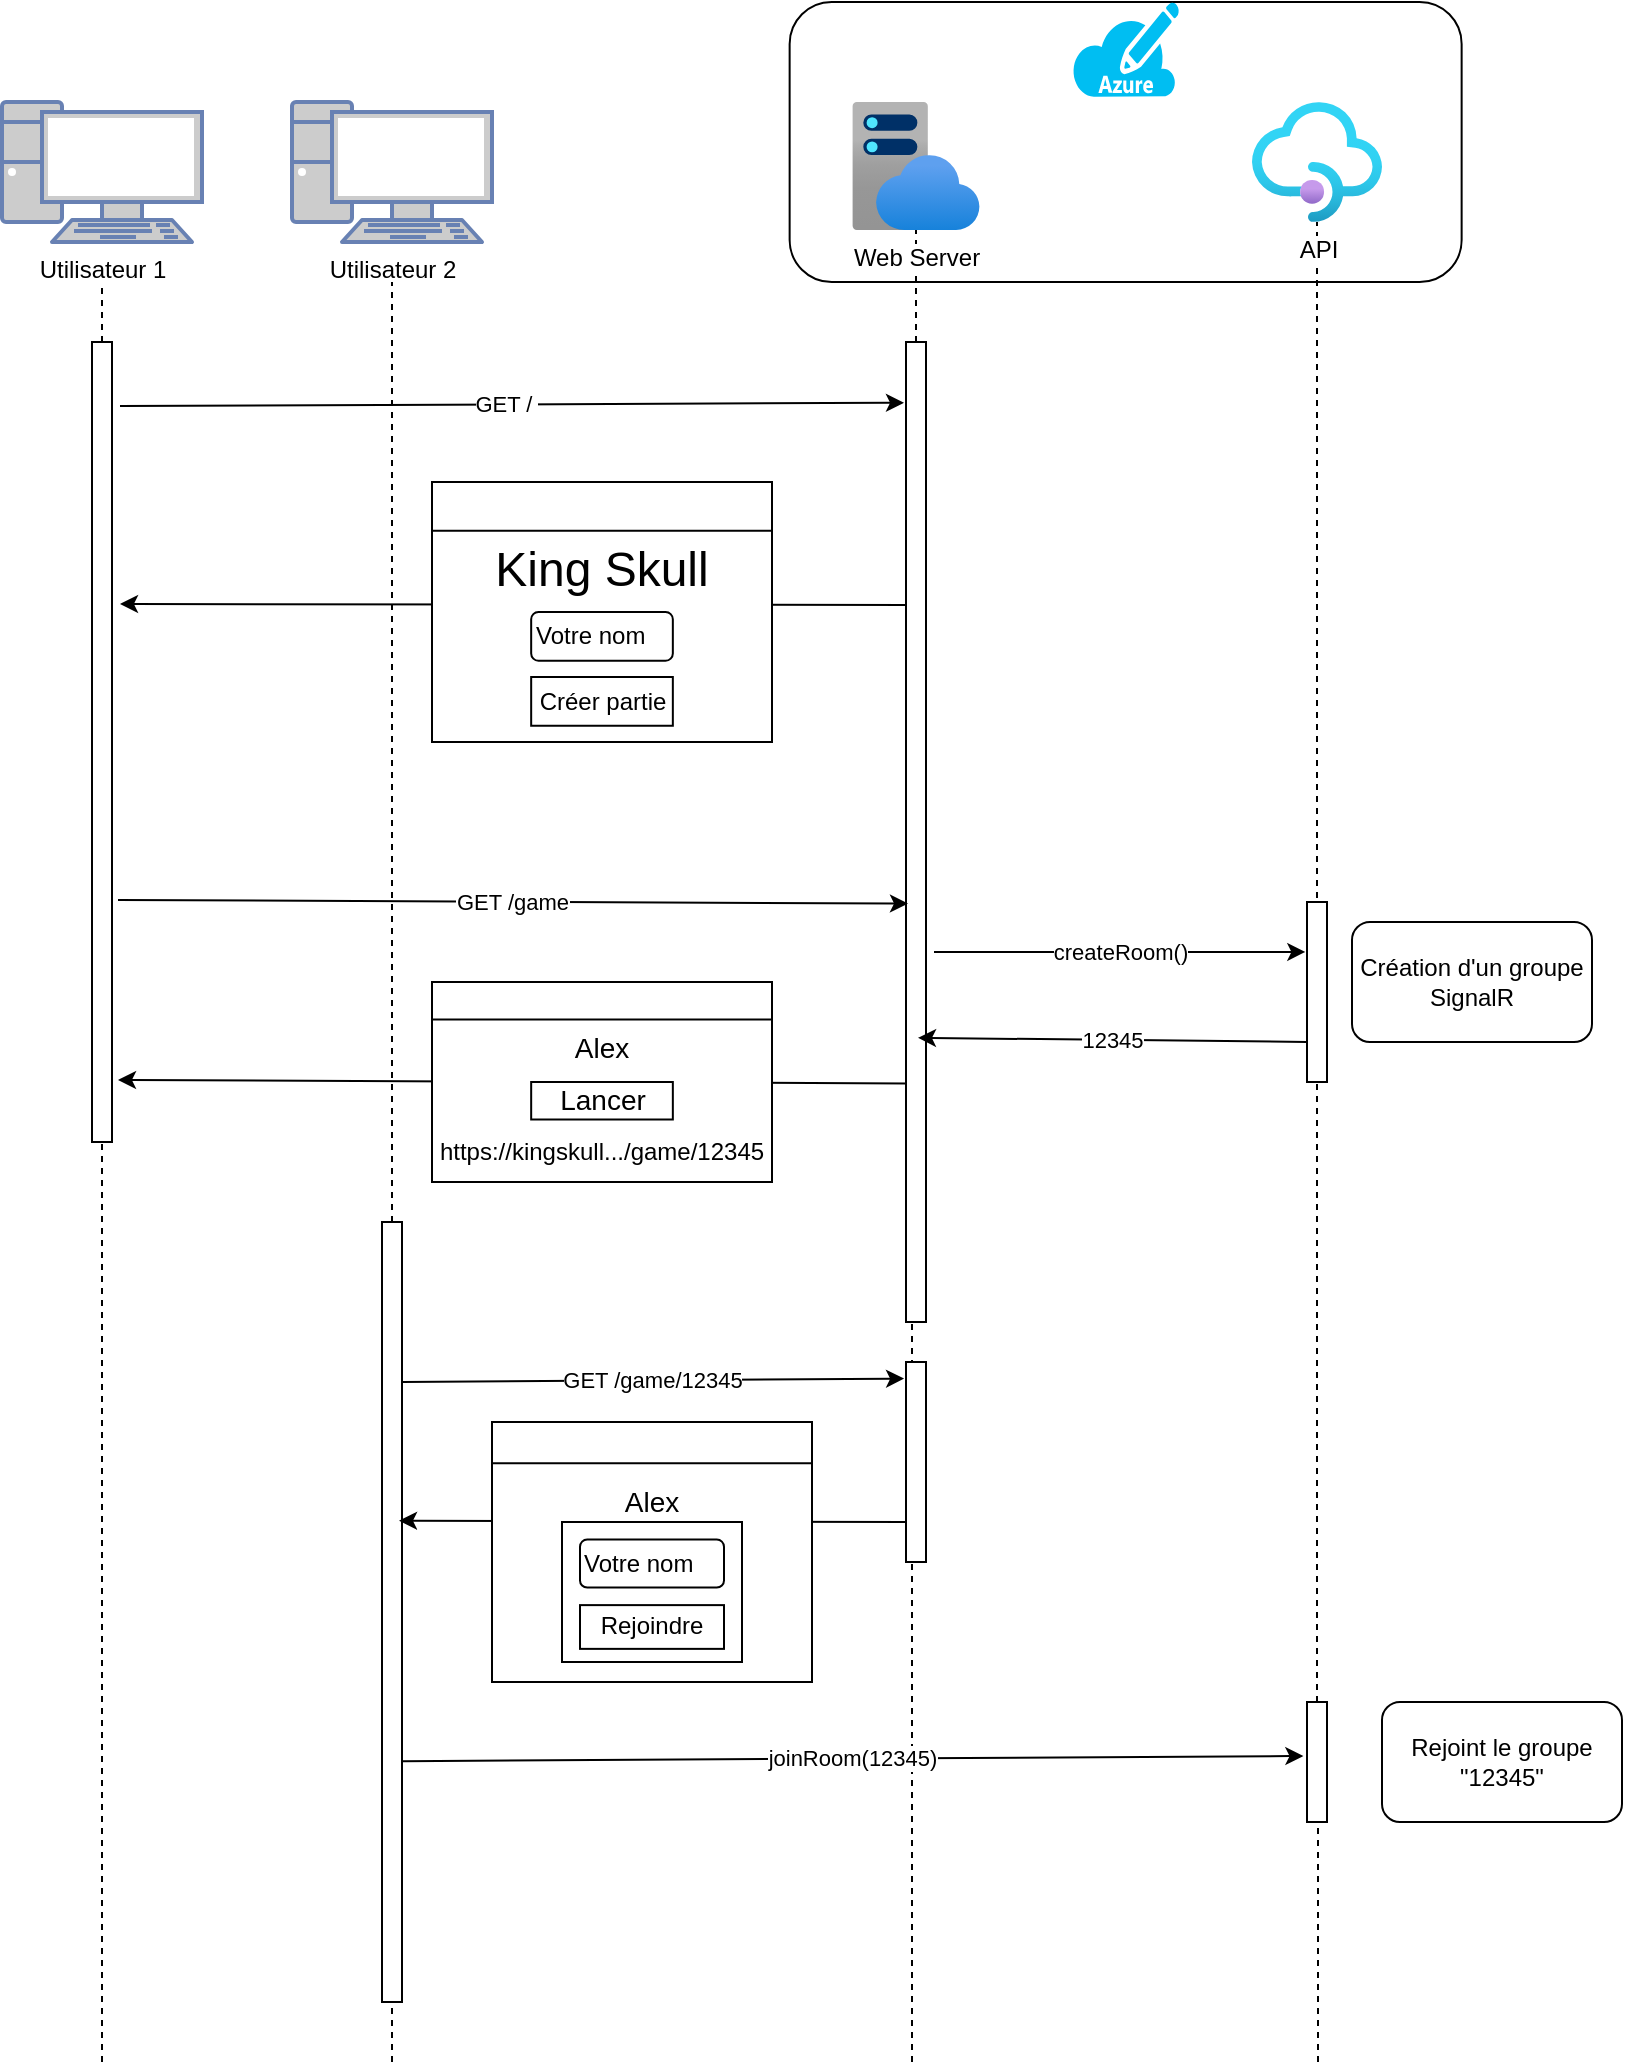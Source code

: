 <mxfile version="20.2.7" type="device" pages="2"><diagram name="creationSalle" id="13e1069c-82ec-6db2-03f1-153e76fe0fe0"><mxGraphModel dx="1111" dy="503" grid="1" gridSize="10" guides="1" tooltips="1" connect="1" arrows="1" fold="1" page="1" pageScale="1" pageWidth="1100" pageHeight="850" background="none" math="0" shadow="0"><root><mxCell id="0"/><mxCell id="1" parent="0"/><mxCell id="wx_JYM3dklO5uNN9NWaB-37" value="" style="endArrow=classic;html=1;rounded=0;fontColor=#000000;exitX=0.8;exitY=0.059;exitDx=0;exitDy=0;exitPerimeter=0;" parent="1" edge="1"><mxGeometry width="50" height="50" relative="1" as="geometry"><mxPoint x="468" y="540.73" as="sourcePoint"/><mxPoint x="73" y="539" as="targetPoint"/></mxGeometry></mxCell><mxCell id="wx_JYM3dklO5uNN9NWaB-29" value="" style="endArrow=classic;html=1;rounded=0;fontColor=#000000;exitX=0.8;exitY=0.059;exitDx=0;exitDy=0;exitPerimeter=0;" parent="1" edge="1"><mxGeometry width="50" height="50" relative="1" as="geometry"><mxPoint x="467" y="301.47" as="sourcePoint"/><mxPoint x="74" y="301" as="targetPoint"/></mxGeometry></mxCell><mxCell id="wx_JYM3dklO5uNN9NWaB-14" value="" style="rounded=1;whiteSpace=wrap;html=1;fontColor=#000000;" parent="1" vertex="1"><mxGeometry x="408.82" width="336" height="140" as="geometry"/></mxCell><mxCell id="wx_JYM3dklO5uNN9NWaB-1" value="&lt;font color=&quot;#000000&quot;&gt;Utilisateur 2&lt;br&gt;&lt;/font&gt;" style="fontColor=#0066CC;verticalAlign=top;verticalLabelPosition=bottom;labelPosition=center;align=center;html=1;outlineConnect=0;fillColor=#CCCCCC;strokeColor=#6881B3;gradientColor=none;gradientDirection=north;strokeWidth=2;shape=mxgraph.networks.pc;" parent="1" vertex="1"><mxGeometry x="160" y="50" width="100" height="70" as="geometry"/></mxCell><mxCell id="wx_JYM3dklO5uNN9NWaB-2" value="" style="endArrow=none;dashed=1;html=1;rounded=0;startArrow=none;" parent="1" source="wx_JYM3dklO5uNN9NWaB-7" edge="1"><mxGeometry width="50" height="50" relative="1" as="geometry"><mxPoint x="65" y="760" as="sourcePoint"/><mxPoint x="65" y="140" as="targetPoint"/></mxGeometry></mxCell><mxCell id="wx_JYM3dklO5uNN9NWaB-7" value="" style="html=1;points=[];perimeter=orthogonalPerimeter;rounded=0;shadow=0;comic=0;labelBackgroundColor=none;strokeWidth=1;fontFamily=Verdana;fontSize=12;align=center;" parent="1" vertex="1"><mxGeometry x="60" y="170" width="10" height="400" as="geometry"/></mxCell><mxCell id="wx_JYM3dklO5uNN9NWaB-8" value="" style="endArrow=none;dashed=1;html=1;rounded=0;" parent="1" edge="1"><mxGeometry width="50" height="50" relative="1" as="geometry"><mxPoint x="65" y="1030" as="sourcePoint"/><mxPoint x="65" y="570" as="targetPoint"/></mxGeometry></mxCell><mxCell id="wx_JYM3dklO5uNN9NWaB-12" value="" style="verticalLabelPosition=bottom;html=1;verticalAlign=top;align=center;strokeColor=none;fillColor=#00BEF2;shape=mxgraph.azure.azure_subscription;" parent="1" vertex="1"><mxGeometry x="550.003" width="53.625" height="47.436" as="geometry"/></mxCell><mxCell id="wx_JYM3dklO5uNN9NWaB-16" value="" style="endArrow=none;dashed=1;html=1;rounded=0;startArrow=none;" parent="1" source="wx_JYM3dklO5uNN9NWaB-15" target="wx_JYM3dklO5uNN9NWaB-10" edge="1"><mxGeometry width="50" height="50" relative="1" as="geometry"><mxPoint x="472" y="770" as="sourcePoint"/><mxPoint x="472" y="130" as="targetPoint"/></mxGeometry></mxCell><mxCell id="wx_JYM3dklO5uNN9NWaB-15" value="" style="html=1;points=[];perimeter=orthogonalPerimeter;rounded=0;shadow=0;comic=0;labelBackgroundColor=none;strokeWidth=1;fontFamily=Verdana;fontSize=12;align=center;" parent="1" vertex="1"><mxGeometry x="467" y="170" width="10" height="490" as="geometry"/></mxCell><mxCell id="wx_JYM3dklO5uNN9NWaB-17" value="" style="endArrow=none;dashed=1;html=1;rounded=0;" parent="1" target="wx_JYM3dklO5uNN9NWaB-15" edge="1"><mxGeometry width="50" height="50" relative="1" as="geometry"><mxPoint x="470" y="1030" as="sourcePoint"/><mxPoint x="472.0" y="114" as="targetPoint"/></mxGeometry></mxCell><mxCell id="wx_JYM3dklO5uNN9NWaB-10" value="Web Server" style="aspect=fixed;html=1;points=[];align=center;image;fontSize=12;image=img/lib/azure2/app_services/App_Service_Plans.svg;" parent="1" vertex="1"><mxGeometry x="440" y="50" width="64" height="64" as="geometry"/></mxCell><mxCell id="wx_JYM3dklO5uNN9NWaB-18" value="" style="endArrow=none;dashed=1;html=1;rounded=0;startArrow=none;" parent="1" source="wx_JYM3dklO5uNN9NWaB-51" target="wx_JYM3dklO5uNN9NWaB-11" edge="1"><mxGeometry width="50" height="50" relative="1" as="geometry"><mxPoint x="673" y="1300" as="sourcePoint"/><mxPoint x="672.08" y="120" as="targetPoint"/></mxGeometry></mxCell><mxCell id="wx_JYM3dklO5uNN9NWaB-11" value="API" style="aspect=fixed;html=1;points=[];align=center;image;fontSize=12;image=img/lib/azure2/app_services/API_Management_Services.svg;" parent="1" vertex="1"><mxGeometry x="640" y="50" width="65" height="60" as="geometry"/></mxCell><mxCell id="wx_JYM3dklO5uNN9NWaB-19" value="" style="html=1;points=[];perimeter=orthogonalPerimeter;rounded=0;shadow=0;comic=0;labelBackgroundColor=none;strokeWidth=1;fontFamily=Verdana;fontSize=12;align=center;" parent="1" vertex="1"><mxGeometry x="667.5" y="450" width="10" height="90" as="geometry"/></mxCell><mxCell id="wx_JYM3dklO5uNN9NWaB-22" value="" style="endArrow=classic;html=1;rounded=0;fontColor=#000000;entryX=-0.1;entryY=0.062;entryDx=0;entryDy=0;entryPerimeter=0;" parent="1" target="wx_JYM3dklO5uNN9NWaB-15" edge="1"><mxGeometry width="50" height="50" relative="1" as="geometry"><mxPoint x="74" y="202" as="sourcePoint"/><mxPoint x="430" y="199" as="targetPoint"/></mxGeometry></mxCell><mxCell id="wx_JYM3dklO5uNN9NWaB-23" value="GET /&amp;nbsp;" style="edgeLabel;html=1;align=center;verticalAlign=middle;resizable=0;points=[];fontColor=#000000;" parent="wx_JYM3dklO5uNN9NWaB-22" vertex="1" connectable="0"><mxGeometry x="0.136" relative="1" as="geometry"><mxPoint x="-30" as="offset"/></mxGeometry></mxCell><mxCell id="wx_JYM3dklO5uNN9NWaB-32" value="GET /game" style="endArrow=classic;html=1;rounded=0;fontColor=#000000;entryX=0.7;entryY=0.573;entryDx=0;entryDy=0;entryPerimeter=0;" parent="1" edge="1"><mxGeometry width="50" height="50" relative="1" as="geometry"><mxPoint x="73" y="449" as="sourcePoint"/><mxPoint x="468" y="450.77" as="targetPoint"/></mxGeometry></mxCell><mxCell id="wx_JYM3dklO5uNN9NWaB-33" value="" style="group" parent="1" vertex="1" connectable="0"><mxGeometry x="230" y="490" width="170" height="100" as="geometry"/></mxCell><mxCell id="wx_JYM3dklO5uNN9NWaB-34" value="&lt;font style=&quot;font-size: 14px;&quot;&gt;Alex&lt;br&gt;&lt;br&gt;&lt;br&gt;&lt;/font&gt;" style="rounded=0;whiteSpace=wrap;html=1;" parent="wx_JYM3dklO5uNN9NWaB-33" vertex="1"><mxGeometry width="170" height="100" as="geometry"/></mxCell><mxCell id="wx_JYM3dklO5uNN9NWaB-35" value="" style="rounded=0;whiteSpace=wrap;html=1;fontSize=24;" parent="wx_JYM3dklO5uNN9NWaB-33" vertex="1"><mxGeometry width="170" height="18.75" as="geometry"/></mxCell><mxCell id="wx_JYM3dklO5uNN9NWaB-36" value="Lancer" style="rounded=0;whiteSpace=wrap;html=1;fontSize=14;" parent="wx_JYM3dklO5uNN9NWaB-33" vertex="1"><mxGeometry x="49.583" y="50" width="70.833" height="18.75" as="geometry"/></mxCell><mxCell id="wx_JYM3dklO5uNN9NWaB-40" value="https://kingskull.../game/12345" style="text;html=1;strokeColor=none;fillColor=none;align=center;verticalAlign=middle;whiteSpace=wrap;rounded=0;fontColor=#000000;" parent="wx_JYM3dklO5uNN9NWaB-33" vertex="1"><mxGeometry y="70" width="170" height="30" as="geometry"/></mxCell><mxCell id="wx_JYM3dklO5uNN9NWaB-38" value="createRoom()" style="endArrow=classic;html=1;rounded=0;fontColor=#000000;exitX=1.4;exitY=0.653;exitDx=0;exitDy=0;exitPerimeter=0;entryX=-0.083;entryY=0.653;entryDx=0;entryDy=0;entryPerimeter=0;" parent="1" edge="1"><mxGeometry width="50" height="50" relative="1" as="geometry"><mxPoint x="481" y="474.97" as="sourcePoint"/><mxPoint x="666.67" y="474.97" as="targetPoint"/></mxGeometry></mxCell><mxCell id="wx_JYM3dklO5uNN9NWaB-39" value="12345" style="endArrow=classic;html=1;rounded=0;fontColor=#000000;exitX=1.4;exitY=0.653;exitDx=0;exitDy=0;exitPerimeter=0;entryX=0.6;entryY=0.71;entryDx=0;entryDy=0;entryPerimeter=0;" parent="1" edge="1" target="wx_JYM3dklO5uNN9NWaB-15"><mxGeometry width="50" height="50" relative="1" as="geometry"><mxPoint x="667.5" y="520.0" as="sourcePoint"/><mxPoint x="481.83" y="520.0" as="targetPoint"/></mxGeometry></mxCell><mxCell id="wx_JYM3dklO5uNN9NWaB-43" value="Création d'un groupe SignalR" style="rounded=1;whiteSpace=wrap;html=1;fontColor=#000000;" parent="1" vertex="1"><mxGeometry x="690" y="460" width="120" height="60" as="geometry"/></mxCell><mxCell id="wx_JYM3dklO5uNN9NWaB-44" value="&lt;font color=&quot;#000000&quot;&gt;Utilisateur 1&lt;/font&gt;" style="fontColor=#0066CC;verticalAlign=top;verticalLabelPosition=bottom;labelPosition=center;align=center;html=1;outlineConnect=0;fillColor=#CCCCCC;strokeColor=#6881B3;gradientColor=none;gradientDirection=north;strokeWidth=2;shape=mxgraph.networks.pc;" parent="1" vertex="1"><mxGeometry x="15" y="50" width="100" height="70" as="geometry"/></mxCell><mxCell id="wx_JYM3dklO5uNN9NWaB-46" value="" style="endArrow=none;dashed=1;html=1;rounded=0;startArrow=none;" parent="1" edge="1"><mxGeometry width="50" height="50" relative="1" as="geometry"><mxPoint x="210" y="1030" as="sourcePoint"/><mxPoint x="210" y="140" as="targetPoint"/></mxGeometry></mxCell><mxCell id="wx_JYM3dklO5uNN9NWaB-47" value="" style="html=1;points=[];perimeter=orthogonalPerimeter;rounded=0;shadow=0;comic=0;labelBackgroundColor=none;strokeWidth=1;fontFamily=Verdana;fontSize=12;align=center;" parent="1" vertex="1"><mxGeometry x="205" y="610" width="10" height="390" as="geometry"/></mxCell><mxCell id="wx_JYM3dklO5uNN9NWaB-48" value="GET /game/12345" style="endArrow=classic;html=1;rounded=0;fontColor=#000000;entryX=-0.096;entryY=0.083;entryDx=0;entryDy=0;entryPerimeter=0;" parent="1" edge="1" target="wx_JYM3dklO5uNN9NWaB-49"><mxGeometry width="50" height="50" relative="1" as="geometry"><mxPoint x="215" y="690" as="sourcePoint"/><mxPoint x="460" y="690" as="targetPoint"/></mxGeometry></mxCell><mxCell id="wx_JYM3dklO5uNN9NWaB-49" value="" style="html=1;points=[];perimeter=orthogonalPerimeter;rounded=0;shadow=0;comic=0;labelBackgroundColor=none;strokeWidth=1;fontFamily=Verdana;fontSize=12;align=center;" parent="1" vertex="1"><mxGeometry x="467" y="680" width="10" height="100" as="geometry"/></mxCell><mxCell id="wx_JYM3dklO5uNN9NWaB-50" value="joinRoom(12345)" style="endArrow=classic;html=1;rounded=0;fontColor=#000000;exitX=1.4;exitY=0.653;exitDx=0;exitDy=0;exitPerimeter=0;entryX=-0.18;entryY=0.45;entryDx=0;entryDy=0;entryPerimeter=0;" parent="1" edge="1" target="wx_JYM3dklO5uNN9NWaB-51"><mxGeometry width="50" height="50" relative="1" as="geometry"><mxPoint x="215" y="879.57" as="sourcePoint"/><mxPoint x="440" y="880" as="targetPoint"/></mxGeometry></mxCell><mxCell id="wx_JYM3dklO5uNN9NWaB-51" value="" style="html=1;points=[];perimeter=orthogonalPerimeter;rounded=0;shadow=0;comic=0;labelBackgroundColor=none;strokeWidth=1;fontFamily=Verdana;fontSize=12;align=center;" parent="1" vertex="1"><mxGeometry x="667.5" y="850" width="10" height="60" as="geometry"/></mxCell><mxCell id="wx_JYM3dklO5uNN9NWaB-52" value="" style="endArrow=none;dashed=1;html=1;rounded=0;startArrow=none;" parent="1" target="wx_JYM3dklO5uNN9NWaB-51" edge="1"><mxGeometry width="50" height="50" relative="1" as="geometry"><mxPoint x="673" y="1030" as="sourcePoint"/><mxPoint x="672.512" y="110" as="targetPoint"/></mxGeometry></mxCell><mxCell id="wx_JYM3dklO5uNN9NWaB-54" value="Rejoint le groupe &quot;12345&quot;" style="rounded=1;whiteSpace=wrap;html=1;fontColor=#000000;" parent="1" vertex="1"><mxGeometry x="705" y="850" width="120" height="60" as="geometry"/></mxCell><mxCell id="wx_JYM3dklO5uNN9NWaB-59" value="" style="endArrow=classic;html=1;rounded=0;fontColor=#000000;entryX=0.852;entryY=0.383;entryDx=0;entryDy=0;entryPerimeter=0;" parent="1" edge="1" target="wx_JYM3dklO5uNN9NWaB-47"><mxGeometry width="50" height="50" relative="1" as="geometry"><mxPoint x="467" y="760" as="sourcePoint"/><mxPoint x="222" y="760" as="targetPoint"/></mxGeometry></mxCell><mxCell id="wx_JYM3dklO5uNN9NWaB-55" value="" style="group" parent="1" vertex="1" connectable="0"><mxGeometry x="260" y="710" width="160" height="130" as="geometry"/></mxCell><mxCell id="wx_JYM3dklO5uNN9NWaB-56" value="&lt;font style=&quot;font-size: 14px;&quot;&gt;Alex&lt;br&gt;&lt;br&gt;&lt;br&gt;&lt;br&gt;&lt;/font&gt;" style="rounded=0;whiteSpace=wrap;html=1;" parent="wx_JYM3dklO5uNN9NWaB-55" vertex="1"><mxGeometry width="160" height="130" as="geometry"/></mxCell><mxCell id="wx_JYM3dklO5uNN9NWaB-57" value="" style="rounded=0;whiteSpace=wrap;html=1;fontSize=24;" parent="wx_JYM3dklO5uNN9NWaB-55" vertex="1"><mxGeometry width="160" height="20.625" as="geometry"/></mxCell><mxCell id="wx_JYM3dklO5uNN9NWaB-24" value="" style="group" parent="wx_JYM3dklO5uNN9NWaB-55" vertex="1" connectable="0"><mxGeometry x="35" y="50" width="90" height="70" as="geometry"/></mxCell><mxCell id="wx_JYM3dklO5uNN9NWaB-25" value="" style="rounded=0;whiteSpace=wrap;html=1;" parent="wx_JYM3dklO5uNN9NWaB-24" vertex="1"><mxGeometry width="90" height="70" as="geometry"/></mxCell><mxCell id="wx_JYM3dklO5uNN9NWaB-27" value="Rejoindre" style="rounded=0;whiteSpace=wrap;html=1;" parent="wx_JYM3dklO5uNN9NWaB-24" vertex="1"><mxGeometry x="9" y="41.562" width="72" height="21.875" as="geometry"/></mxCell><mxCell id="wx_JYM3dklO5uNN9NWaB-28" value="Votre nom" style="rounded=1;whiteSpace=wrap;html=1;align=left;" parent="wx_JYM3dklO5uNN9NWaB-24" vertex="1"><mxGeometry x="9" y="8.75" width="72" height="24.062" as="geometry"/></mxCell><mxCell id="fOd4EPLDOqHXbgPFbLrd-6" value="" style="group" vertex="1" connectable="0" parent="1"><mxGeometry x="230" y="240" width="170" height="130" as="geometry"/></mxCell><mxCell id="fOd4EPLDOqHXbgPFbLrd-7" value="&lt;font style=&quot;font-size: 24px;&quot;&gt;King Skull&lt;br&gt;&lt;/font&gt;&lt;br&gt;&lt;br&gt;&lt;br&gt;" style="rounded=0;whiteSpace=wrap;html=1;" vertex="1" parent="fOd4EPLDOqHXbgPFbLrd-6"><mxGeometry width="170" height="130" as="geometry"/></mxCell><mxCell id="fOd4EPLDOqHXbgPFbLrd-8" value="" style="rounded=0;whiteSpace=wrap;html=1;" vertex="1" parent="fOd4EPLDOqHXbgPFbLrd-6"><mxGeometry width="170" height="24.375" as="geometry"/></mxCell><mxCell id="fOd4EPLDOqHXbgPFbLrd-9" value="Créer partie" style="rounded=0;whiteSpace=wrap;html=1;" vertex="1" parent="fOd4EPLDOqHXbgPFbLrd-6"><mxGeometry x="49.583" y="97.5" width="70.833" height="24.375" as="geometry"/></mxCell><mxCell id="fOd4EPLDOqHXbgPFbLrd-10" value="Votre nom" style="rounded=1;whiteSpace=wrap;html=1;align=left;" vertex="1" parent="fOd4EPLDOqHXbgPFbLrd-6"><mxGeometry x="49.583" y="65" width="70.833" height="24.375" as="geometry"/></mxCell></root></mxGraphModel></diagram><diagram id="JS5SKcN2o8mwD4ERGpik" name="deroulementJeu"><mxGraphModel dx="1298" dy="804" grid="1" gridSize="10" guides="1" tooltips="1" connect="1" arrows="1" fold="1" page="1" pageScale="1" pageWidth="827" pageHeight="1169" math="0" shadow="0"><root><mxCell id="0"/><mxCell id="1" parent="0"/><mxCell id="I8i9Lixdab_qWAvMUOPV-33" value="" style="group" vertex="1" connectable="0" parent="1"><mxGeometry x="52" y="15" width="346" height="140" as="geometry"/></mxCell><mxCell id="I8i9Lixdab_qWAvMUOPV-31" value="" style="rounded=1;whiteSpace=wrap;html=1;fontColor=#000000;" vertex="1" parent="I8i9Lixdab_qWAvMUOPV-33"><mxGeometry x="10" width="336" height="140" as="geometry"/></mxCell><mxCell id="FVH8SKtYfX9IXzi16vGu-5" value="" style="endArrow=none;dashed=1;html=1;rounded=0;startArrow=none;" edge="1" parent="I8i9Lixdab_qWAvMUOPV-33"><mxGeometry width="50" height="50" relative="1" as="geometry"><mxPoint x="95" y="345" as="sourcePoint"/><mxPoint x="95" y="129" as="targetPoint"/></mxGeometry></mxCell><mxCell id="FVH8SKtYfX9IXzi16vGu-4" value="&lt;font color=&quot;#000000&quot;&gt;Utilisateur 2&lt;br&gt;&lt;/font&gt;" style="fontColor=#0066CC;verticalAlign=top;verticalLabelPosition=bottom;labelPosition=center;align=center;html=1;outlineConnect=0;fillColor=#CCCCCC;strokeColor=#6881B3;gradientColor=none;gradientDirection=north;strokeWidth=2;shape=mxgraph.networks.pc;" vertex="1" parent="I8i9Lixdab_qWAvMUOPV-33"><mxGeometry x="190" y="35" width="100" height="70" as="geometry"/></mxCell><mxCell id="FVH8SKtYfX9IXzi16vGu-32" value="&lt;font color=&quot;#000000&quot;&gt;Utilisateur 1&lt;/font&gt;" style="fontColor=#0066CC;verticalAlign=top;verticalLabelPosition=bottom;labelPosition=center;align=center;html=1;outlineConnect=0;fillColor=#CCCCCC;strokeColor=#6881B3;gradientColor=none;gradientDirection=north;strokeWidth=2;shape=mxgraph.networks.pc;" vertex="1" parent="I8i9Lixdab_qWAvMUOPV-33"><mxGeometry x="45" y="35" width="100" height="70" as="geometry"/></mxCell><mxCell id="I8i9Lixdab_qWAvMUOPV-32" value="Groupe &quot;12345&quot;" style="text;html=1;strokeColor=none;fillColor=none;align=center;verticalAlign=middle;whiteSpace=wrap;rounded=0;fontColor=#000000;" vertex="1" parent="I8i9Lixdab_qWAvMUOPV-33"><mxGeometry width="130" height="30" as="geometry"/></mxCell><mxCell id="I8i9Lixdab_qWAvMUOPV-47" value="" style="rounded=0;whiteSpace=wrap;html=1;fillColor=#f8cecc;strokeColor=#b85450;" vertex="1" parent="1"><mxGeometry x="72" y="380" width="740" height="370" as="geometry"/></mxCell><mxCell id="I8i9Lixdab_qWAvMUOPV-45" value="" style="rounded=0;whiteSpace=wrap;html=1;fillColor=#ffe6cc;strokeColor=#d79b00;" vertex="1" parent="1"><mxGeometry x="122" y="430" width="670" height="260" as="geometry"/></mxCell><mxCell id="I8i9Lixdab_qWAvMUOPV-51" value="" style="rounded=0;whiteSpace=wrap;html=1;fillColor=#fff2cc;strokeColor=#d6b656;" vertex="1" parent="1"><mxGeometry x="153.9" y="510" width="627.46" height="120.0" as="geometry"/></mxCell><mxCell id="FVH8SKtYfX9IXzi16vGu-1" value="Lancer" style="endArrow=classic;html=1;rounded=0;fontColor=#000000;exitX=0.8;exitY=0.059;exitDx=0;exitDy=0;exitPerimeter=0;" edge="1" parent="1"><mxGeometry width="50" height="50" relative="1" as="geometry"><mxPoint x="152" y="210" as="sourcePoint"/><mxPoint x="547" y="211.73" as="targetPoint"/></mxGeometry></mxCell><mxCell id="FVH8SKtYfX9IXzi16vGu-3" value="" style="rounded=1;whiteSpace=wrap;html=1;fontColor=#000000;" vertex="1" parent="1"><mxGeometry x="490.82" width="336" height="140" as="geometry"/></mxCell><mxCell id="FVH8SKtYfX9IXzi16vGu-8" value="" style="verticalLabelPosition=bottom;html=1;verticalAlign=top;align=center;strokeColor=none;fillColor=#00BEF2;shape=mxgraph.azure.azure_subscription;" vertex="1" parent="1"><mxGeometry x="632.003" width="53.625" height="47.436" as="geometry"/></mxCell><mxCell id="FVH8SKtYfX9IXzi16vGu-9" value="" style="endArrow=none;dashed=1;html=1;rounded=0;startArrow=none;" edge="1" parent="1" target="FVH8SKtYfX9IXzi16vGu-12"><mxGeometry width="50" height="50" relative="1" as="geometry"><mxPoint x="554" y="370" as="sourcePoint"/><mxPoint x="554" y="130" as="targetPoint"/></mxGeometry></mxCell><mxCell id="FVH8SKtYfX9IXzi16vGu-10" value="" style="html=1;points=[];perimeter=orthogonalPerimeter;rounded=0;shadow=0;comic=0;labelBackgroundColor=none;strokeWidth=1;fontFamily=Verdana;fontSize=12;align=center;" vertex="1" parent="1"><mxGeometry x="549" y="170" width="10" height="160" as="geometry"/></mxCell><mxCell id="FVH8SKtYfX9IXzi16vGu-13" value="" style="endArrow=none;dashed=1;html=1;rounded=0;startArrow=none;" edge="1" parent="1" source="I8i9Lixdab_qWAvMUOPV-54" target="FVH8SKtYfX9IXzi16vGu-14"><mxGeometry width="50" height="50" relative="1" as="geometry"><mxPoint x="755" y="1130" as="sourcePoint"/><mxPoint x="754.08" y="120" as="targetPoint"/></mxGeometry></mxCell><mxCell id="FVH8SKtYfX9IXzi16vGu-12" value="Web Server" style="aspect=fixed;html=1;points=[];align=center;image;fontSize=12;image=img/lib/azure2/app_services/App_Service_Plans.svg;" vertex="1" parent="1"><mxGeometry x="522" y="50" width="64" height="64" as="geometry"/></mxCell><mxCell id="FVH8SKtYfX9IXzi16vGu-14" value="API" style="aspect=fixed;html=1;points=[];align=center;image;fontSize=12;image=img/lib/azure2/app_services/API_Management_Services.svg;" vertex="1" parent="1"><mxGeometry x="722" y="50" width="65" height="60" as="geometry"/></mxCell><mxCell id="FVH8SKtYfX9IXzi16vGu-33" value="" style="endArrow=none;dashed=1;html=1;rounded=0;startArrow=none;" edge="1" parent="1" source="I8i9Lixdab_qWAvMUOPV-29" target="I8i9Lixdab_qWAvMUOPV-31"><mxGeometry width="50" height="50" relative="1" as="geometry"><mxPoint x="232" y="830" as="sourcePoint"/><mxPoint x="292" y="140" as="targetPoint"/></mxGeometry></mxCell><mxCell id="FVH8SKtYfX9IXzi16vGu-43" value="" style="group" vertex="1" connectable="0" parent="1"><mxGeometry x="5" y="169" width="128" height="80" as="geometry"/></mxCell><mxCell id="FVH8SKtYfX9IXzi16vGu-44" value="&lt;font style=&quot;font-size: 14px;&quot;&gt;Alex&lt;br&gt;Loïc&lt;br&gt;&lt;br&gt;&lt;/font&gt;" style="rounded=0;whiteSpace=wrap;html=1;" vertex="1" parent="FVH8SKtYfX9IXzi16vGu-43"><mxGeometry width="128" height="80" as="geometry"/></mxCell><mxCell id="FVH8SKtYfX9IXzi16vGu-45" value="" style="rounded=0;whiteSpace=wrap;html=1;fontSize=24;" vertex="1" parent="FVH8SKtYfX9IXzi16vGu-43"><mxGeometry width="128" height="15" as="geometry"/></mxCell><mxCell id="Mf1B1LljFFUqglrXI7v9-1" value="Lancer" style="rounded=0;whiteSpace=wrap;html=1;fontSize=14;" vertex="1" parent="FVH8SKtYfX9IXzi16vGu-43"><mxGeometry x="24" y="50.909" width="80" height="21.818" as="geometry"/></mxCell><mxCell id="I8i9Lixdab_qWAvMUOPV-1" value="start &quot;12345&quot;" style="endArrow=classic;html=1;rounded=0;fontColor=#000000;exitX=0.8;exitY=0.059;exitDx=0;exitDy=0;exitPerimeter=0;" edge="1" parent="1"><mxGeometry width="50" height="50" relative="1" as="geometry"><mxPoint x="557" y="240" as="sourcePoint"/><mxPoint x="752" y="242" as="targetPoint"/></mxGeometry></mxCell><mxCell id="I8i9Lixdab_qWAvMUOPV-2" value="ok" style="endArrow=classic;html=1;rounded=0;fontColor=#000000;exitX=0.8;exitY=0.059;exitDx=0;exitDy=0;exitPerimeter=0;" edge="1" parent="1"><mxGeometry width="50" height="50" relative="1" as="geometry"><mxPoint x="754" y="282" as="sourcePoint"/><mxPoint x="559" y="280" as="targetPoint"/></mxGeometry></mxCell><mxCell id="I8i9Lixdab_qWAvMUOPV-15" value="" style="endArrow=classic;html=1;rounded=0;fontColor=#000000;exitX=0.8;exitY=0.059;exitDx=0;exitDy=0;exitPerimeter=0;" edge="1" parent="1"><mxGeometry width="50" height="50" relative="1" as="geometry"><mxPoint x="549" y="292" as="sourcePoint"/><mxPoint x="242" y="290" as="targetPoint"/></mxGeometry></mxCell><mxCell id="I8i9Lixdab_qWAvMUOPV-17" value="" style="group" vertex="1" connectable="0" parent="1"><mxGeometry x="322" y="240" width="110" height="80" as="geometry"/></mxCell><mxCell id="I8i9Lixdab_qWAvMUOPV-18" value="" style="rounded=0;whiteSpace=wrap;html=1;fontSize=14;" vertex="1" parent="I8i9Lixdab_qWAvMUOPV-17"><mxGeometry width="110" height="80" as="geometry"/></mxCell><mxCell id="I8i9Lixdab_qWAvMUOPV-19" value="" style="rounded=0;whiteSpace=wrap;html=1;fontSize=14;" vertex="1" parent="I8i9Lixdab_qWAvMUOPV-17"><mxGeometry width="110" height="15" as="geometry"/></mxCell><mxCell id="I8i9Lixdab_qWAvMUOPV-20" value="" style="rounded=0;whiteSpace=wrap;html=1;fontSize=14;rotation=-15;" vertex="1" parent="I8i9Lixdab_qWAvMUOPV-17"><mxGeometry x="35.772" y="57" width="13.415" height="20" as="geometry"/></mxCell><mxCell id="I8i9Lixdab_qWAvMUOPV-21" value="" style="rounded=0;whiteSpace=wrap;html=1;fontSize=14;" vertex="1" parent="I8i9Lixdab_qWAvMUOPV-17"><mxGeometry x="46.951" y="55" width="13.415" height="20" as="geometry"/></mxCell><mxCell id="I8i9Lixdab_qWAvMUOPV-22" value="" style="rounded=0;whiteSpace=wrap;html=1;fontSize=14;rotation=15;" vertex="1" parent="I8i9Lixdab_qWAvMUOPV-17"><mxGeometry x="57.236" y="56.5" width="13.415" height="20" as="geometry"/></mxCell><mxCell id="I8i9Lixdab_qWAvMUOPV-23" value="" style="rounded=0;whiteSpace=wrap;html=1;fontSize=14;" vertex="1" parent="I8i9Lixdab_qWAvMUOPV-17"><mxGeometry x="12.52" y="25" width="13.415" height="20" as="geometry"/></mxCell><mxCell id="I8i9Lixdab_qWAvMUOPV-24" value="" style="rounded=0;whiteSpace=wrap;html=1;fontSize=14;" vertex="1" parent="I8i9Lixdab_qWAvMUOPV-17"><mxGeometry x="30.407" y="25" width="13.415" height="20" as="geometry"/></mxCell><mxCell id="I8i9Lixdab_qWAvMUOPV-25" value="" style="rounded=0;whiteSpace=wrap;html=1;fontSize=14;" vertex="1" parent="I8i9Lixdab_qWAvMUOPV-17"><mxGeometry x="48.293" y="25" width="13.415" height="20" as="geometry"/></mxCell><mxCell id="I8i9Lixdab_qWAvMUOPV-26" value="" style="rounded=0;whiteSpace=wrap;html=1;fontSize=14;" vertex="1" parent="I8i9Lixdab_qWAvMUOPV-17"><mxGeometry x="66.179" y="25" width="13.415" height="20" as="geometry"/></mxCell><mxCell id="I8i9Lixdab_qWAvMUOPV-27" value="" style="rounded=0;whiteSpace=wrap;html=1;fontSize=14;" vertex="1" parent="I8i9Lixdab_qWAvMUOPV-17"><mxGeometry x="84.065" y="25" width="13.415" height="20" as="geometry"/></mxCell><mxCell id="I8i9Lixdab_qWAvMUOPV-29" value="" style="html=1;points=[];perimeter=orthogonalPerimeter;rounded=0;shadow=0;comic=0;labelBackgroundColor=none;strokeWidth=1;fontFamily=Verdana;fontSize=12;align=center;" vertex="1" parent="1"><mxGeometry x="225" y="250" width="10" height="100" as="geometry"/></mxCell><mxCell id="I8i9Lixdab_qWAvMUOPV-34" value="" style="endArrow=none;dashed=1;html=1;rounded=0;startArrow=none;" edge="1" parent="1" source="I8i9Lixdab_qWAvMUOPV-36" target="I8i9Lixdab_qWAvMUOPV-29"><mxGeometry width="50" height="50" relative="1" as="geometry"><mxPoint x="232" y="620" as="sourcePoint"/><mxPoint x="230.188" y="155" as="targetPoint"/></mxGeometry></mxCell><mxCell id="I8i9Lixdab_qWAvMUOPV-36" value="" style="html=1;points=[];perimeter=orthogonalPerimeter;rounded=0;shadow=0;comic=0;labelBackgroundColor=none;strokeWidth=1;fontFamily=Verdana;fontSize=12;align=center;" vertex="1" parent="1"><mxGeometry x="225" y="410" width="10" height="400" as="geometry"/></mxCell><mxCell id="I8i9Lixdab_qWAvMUOPV-37" value="" style="endArrow=none;dashed=1;html=1;rounded=0;startArrow=none;" edge="1" parent="1" target="I8i9Lixdab_qWAvMUOPV-36"><mxGeometry width="50" height="50" relative="1" as="geometry"><mxPoint x="230" y="880" as="sourcePoint"/><mxPoint x="232" y="350" as="targetPoint"/></mxGeometry></mxCell><mxCell id="I8i9Lixdab_qWAvMUOPV-39" value="Paris" style="endArrow=classic;html=1;rounded=0;fontColor=#000000;exitX=0.8;exitY=0.059;exitDx=0;exitDy=0;exitPerimeter=0;labelBackgroundColor=none;" edge="1" parent="1"><mxGeometry x="-0.008" y="7" width="50" height="50" relative="1" as="geometry"><mxPoint x="240" y="480" as="sourcePoint"/><mxPoint x="752" y="480" as="targetPoint"/><mxPoint as="offset"/></mxGeometry></mxCell><mxCell id="I8i9Lixdab_qWAvMUOPV-40" value="Qui doit jouer" style="endArrow=classic;html=1;rounded=0;fontColor=#000000;exitX=0.8;exitY=0.059;exitDx=0;exitDy=0;exitPerimeter=0;labelBackgroundColor=none;" edge="1" parent="1"><mxGeometry y="-7" width="50" height="50" relative="1" as="geometry"><mxPoint x="752" y="530" as="sourcePoint"/><mxPoint x="240" y="530" as="targetPoint"/><mxPoint as="offset"/></mxGeometry></mxCell><mxCell id="I8i9Lixdab_qWAvMUOPV-41" value="Carte posée" style="endArrow=classic;html=1;rounded=0;fontColor=#000000;exitX=0.8;exitY=0.059;exitDx=0;exitDy=0;exitPerimeter=0;labelBackgroundColor=none;" edge="1" parent="1"><mxGeometry y="6" width="50" height="50" relative="1" as="geometry"><mxPoint x="240" y="564" as="sourcePoint"/><mxPoint x="752" y="564" as="targetPoint"/><mxPoint as="offset"/></mxGeometry></mxCell><mxCell id="I8i9Lixdab_qWAvMUOPV-44" value="Information du terrains" style="endArrow=classic;html=1;rounded=0;fontColor=#000000;exitX=0.8;exitY=0.059;exitDx=0;exitDy=0;exitPerimeter=0;labelBackgroundColor=none;" edge="1" parent="1"><mxGeometry y="-6" width="50" height="50" relative="1" as="geometry"><mxPoint x="752" y="600" as="sourcePoint"/><mxPoint x="240" y="600" as="targetPoint"/><mxPoint as="offset"/></mxGeometry></mxCell><mxCell id="I8i9Lixdab_qWAvMUOPV-54" value="" style="html=1;points=[];perimeter=orthogonalPerimeter;rounded=0;shadow=0;comic=0;labelBackgroundColor=none;strokeWidth=1;fontFamily=Verdana;fontSize=12;align=center;" vertex="1" parent="1"><mxGeometry x="749.5" y="390" width="10" height="420" as="geometry"/></mxCell><mxCell id="I8i9Lixdab_qWAvMUOPV-56" value="" style="endArrow=none;dashed=1;html=1;rounded=0;startArrow=none;" edge="1" parent="1" target="I8i9Lixdab_qWAvMUOPV-54"><mxGeometry width="50" height="50" relative="1" as="geometry"><mxPoint x="755" y="880" as="sourcePoint"/><mxPoint x="754.514" y="110.0" as="targetPoint"/></mxGeometry></mxCell><mxCell id="I8i9Lixdab_qWAvMUOPV-49" value="Tant que partie pas finie" style="text;html=1;strokeColor=none;fillColor=none;align=center;verticalAlign=middle;whiteSpace=wrap;rounded=0;fontColor=#000000;" vertex="1" parent="1"><mxGeometry x="72" y="379.995" width="60" height="42.766" as="geometry"/></mxCell><mxCell id="I8i9Lixdab_qWAvMUOPV-46" value="Tant que manche pas finie" style="text;html=1;strokeColor=none;fillColor=none;align=center;verticalAlign=middle;whiteSpace=wrap;rounded=0;fontColor=#000000;" vertex="1" parent="1"><mxGeometry x="122" y="430" width="63.81" height="50" as="geometry"/></mxCell><mxCell id="I8i9Lixdab_qWAvMUOPV-38" value="Main des joueurs" style="endArrow=classic;html=1;rounded=0;fontColor=#000000;exitX=0.8;exitY=0.059;exitDx=0;exitDy=0;exitPerimeter=0;labelBackgroundColor=none;" edge="1" parent="1"><mxGeometry x="0.008" y="-7" width="50" height="50" relative="1" as="geometry"><mxPoint x="752" y="454.6" as="sourcePoint"/><mxPoint x="240" y="454.6" as="targetPoint"/><mxPoint as="offset"/></mxGeometry></mxCell><mxCell id="I8i9Lixdab_qWAvMUOPV-58" value="Information qui à gagné" style="endArrow=classic;html=1;rounded=0;fontColor=#000000;exitX=0.8;exitY=0.059;exitDx=0;exitDy=0;exitPerimeter=0;labelBackgroundColor=none;" edge="1" parent="1"><mxGeometry x="0.004" y="-6" width="50" height="50" relative="1" as="geometry"><mxPoint x="752" y="660" as="sourcePoint"/><mxPoint x="240" y="660" as="targetPoint"/><mxPoint as="offset"/></mxGeometry></mxCell><mxCell id="I8i9Lixdab_qWAvMUOPV-53" value="Tant que pli pas fini" style="text;html=1;strokeColor=none;fillColor=none;align=center;verticalAlign=middle;whiteSpace=wrap;rounded=0;fontColor=#000000;" vertex="1" parent="1"><mxGeometry x="153.9" y="510" width="60" height="40" as="geometry"/></mxCell><mxCell id="I8i9Lixdab_qWAvMUOPV-59" value="Information des scores" style="endArrow=classic;html=1;rounded=0;fontColor=#000000;exitX=0.8;exitY=0.059;exitDx=0;exitDy=0;exitPerimeter=0;labelBackgroundColor=none;" edge="1" parent="1"><mxGeometry x="0.004" y="-6" width="50" height="50" relative="1" as="geometry"><mxPoint x="752" y="710" as="sourcePoint"/><mxPoint x="240" y="710" as="targetPoint"/><mxPoint as="offset"/></mxGeometry></mxCell><mxCell id="I8i9Lixdab_qWAvMUOPV-60" value="Qui à gagné" style="endArrow=classic;html=1;rounded=0;fontColor=#000000;exitX=0.8;exitY=0.059;exitDx=0;exitDy=0;exitPerimeter=0;labelBackgroundColor=none;" edge="1" parent="1"><mxGeometry x="0.074" y="-10" width="50" height="50" relative="1" as="geometry"><mxPoint x="749.5" y="776" as="sourcePoint"/><mxPoint x="237.5" y="776" as="targetPoint"/><mxPoint as="offset"/></mxGeometry></mxCell><mxCell id="FVH8SKtYfX9IXzi16vGu-6" value="" style="html=1;points=[];perimeter=orthogonalPerimeter;rounded=0;shadow=0;comic=0;labelBackgroundColor=none;strokeWidth=1;fontFamily=Verdana;fontSize=12;align=center;" vertex="1" parent="1"><mxGeometry x="142" y="170" width="10" height="180" as="geometry"/></mxCell></root></mxGraphModel></diagram></mxfile>